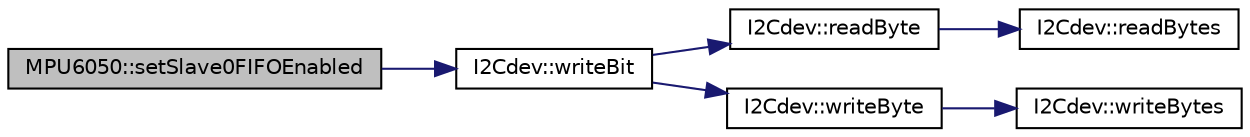 digraph "MPU6050::setSlave0FIFOEnabled"
{
  edge [fontname="Helvetica",fontsize="10",labelfontname="Helvetica",labelfontsize="10"];
  node [fontname="Helvetica",fontsize="10",shape=record];
  rankdir="LR";
  Node1165 [label="MPU6050::setSlave0FIFOEnabled",height=0.2,width=0.4,color="black", fillcolor="grey75", style="filled", fontcolor="black"];
  Node1165 -> Node1166 [color="midnightblue",fontsize="10",style="solid",fontname="Helvetica"];
  Node1166 [label="I2Cdev::writeBit",height=0.2,width=0.4,color="black", fillcolor="white", style="filled",URL="$class_i2_cdev.html#aa68890af87de5471d32e583ebbd91acb",tooltip="write a single bit in an 8-bit device register. "];
  Node1166 -> Node1167 [color="midnightblue",fontsize="10",style="solid",fontname="Helvetica"];
  Node1167 [label="I2Cdev::readByte",height=0.2,width=0.4,color="black", fillcolor="white", style="filled",URL="$class_i2_cdev.html#aef1db446b45660c6631fc780278ac366",tooltip="Read single byte from an 8-bit device register. "];
  Node1167 -> Node1168 [color="midnightblue",fontsize="10",style="solid",fontname="Helvetica"];
  Node1168 [label="I2Cdev::readBytes",height=0.2,width=0.4,color="black", fillcolor="white", style="filled",URL="$class_i2_cdev.html#ae1eed9468ce4653e080bfd8481d2ac88",tooltip="Read multiple bytes from an 8-bit device register. "];
  Node1166 -> Node1169 [color="midnightblue",fontsize="10",style="solid",fontname="Helvetica"];
  Node1169 [label="I2Cdev::writeByte",height=0.2,width=0.4,color="black", fillcolor="white", style="filled",URL="$class_i2_cdev.html#aeb297637ef985cd562da465ba61b7042",tooltip="Write single byte to an 8-bit device register. "];
  Node1169 -> Node1170 [color="midnightblue",fontsize="10",style="solid",fontname="Helvetica"];
  Node1170 [label="I2Cdev::writeBytes",height=0.2,width=0.4,color="black", fillcolor="white", style="filled",URL="$class_i2_cdev.html#aa4e39cac6c0eac5112f9132084bcc93e"];
}

